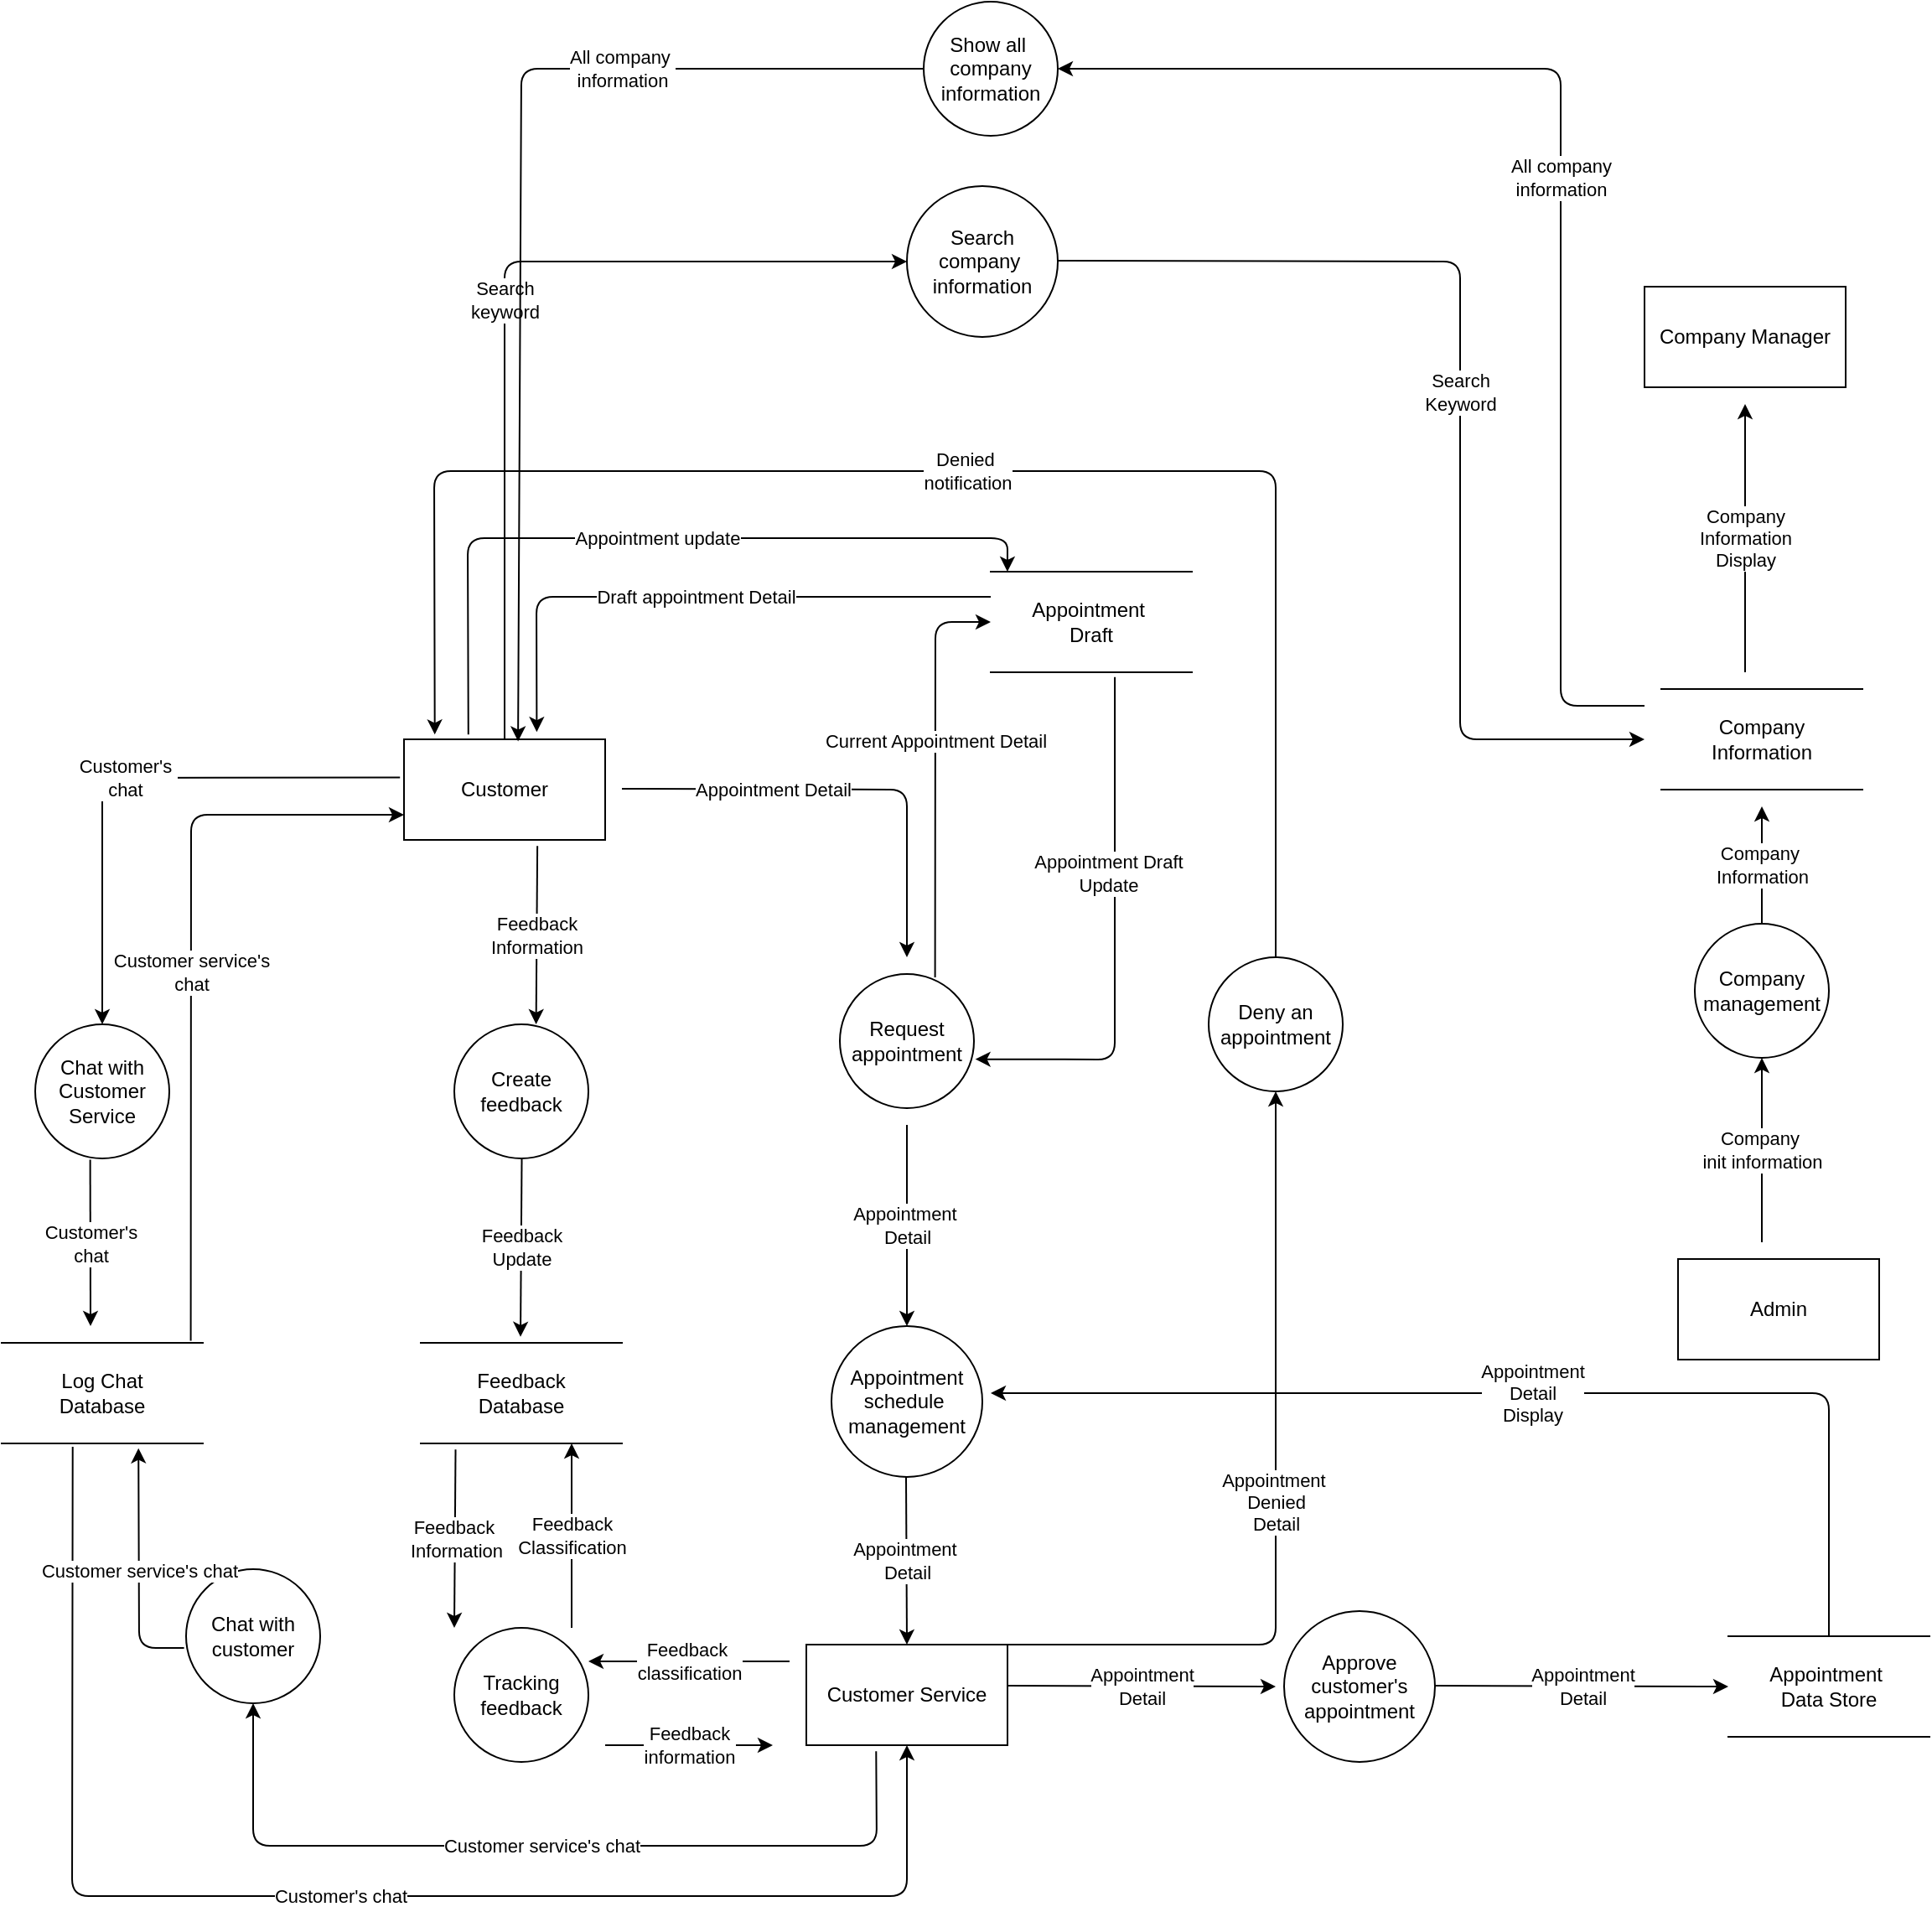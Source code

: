 <mxfile version="15.3.8" type="github">
  <diagram id="Y9sp35oUX_WYPwsPaZgL" name="Page-1">
    <mxGraphModel dx="1815" dy="1508" grid="1" gridSize="10" guides="1" tooltips="1" connect="1" arrows="1" fold="1" page="1" pageScale="1" pageWidth="850" pageHeight="1100" math="0" shadow="0">
      <root>
        <mxCell id="0" />
        <mxCell id="1" parent="0" />
        <mxCell id="DfluYqIehhC2iT8rMJxh-1" value="Customer" style="rounded=0;whiteSpace=wrap;html=1;" parent="1" vertex="1">
          <mxGeometry x="120" y="40" width="120" height="60" as="geometry" />
        </mxCell>
        <mxCell id="DfluYqIehhC2iT8rMJxh-2" value="Customer Service" style="rounded=0;whiteSpace=wrap;html=1;" parent="1" vertex="1">
          <mxGeometry x="360" y="580" width="120" height="60" as="geometry" />
        </mxCell>
        <mxCell id="DfluYqIehhC2iT8rMJxh-3" value="Company Manager" style="rounded=0;whiteSpace=wrap;html=1;" parent="1" vertex="1">
          <mxGeometry x="860" y="-230" width="120" height="60" as="geometry" />
        </mxCell>
        <mxCell id="DfluYqIehhC2iT8rMJxh-4" value="Admin" style="rounded=0;whiteSpace=wrap;html=1;" parent="1" vertex="1">
          <mxGeometry x="880" y="350" width="120" height="60" as="geometry" />
        </mxCell>
        <mxCell id="DfluYqIehhC2iT8rMJxh-6" value="Create feedback" style="ellipse;whiteSpace=wrap;html=1;aspect=fixed;" parent="1" vertex="1">
          <mxGeometry x="150" y="210" width="80" height="80" as="geometry" />
        </mxCell>
        <mxCell id="DfluYqIehhC2iT8rMJxh-7" value="Tracking feedback" style="ellipse;whiteSpace=wrap;html=1;aspect=fixed;" parent="1" vertex="1">
          <mxGeometry x="150" y="570" width="80" height="80" as="geometry" />
        </mxCell>
        <mxCell id="DfluYqIehhC2iT8rMJxh-8" value="Request appointment" style="ellipse;whiteSpace=wrap;html=1;aspect=fixed;" parent="1" vertex="1">
          <mxGeometry x="380" y="180" width="80" height="80" as="geometry" />
        </mxCell>
        <mxCell id="DfluYqIehhC2iT8rMJxh-10" value="" style="endArrow=classic;html=1;exitX=0.663;exitY=1.06;exitDx=0;exitDy=0;exitPerimeter=0;entryX=0.61;entryY=0;entryDx=0;entryDy=0;entryPerimeter=0;" parent="1" source="DfluYqIehhC2iT8rMJxh-1" target="DfluYqIehhC2iT8rMJxh-6" edge="1">
          <mxGeometry relative="1" as="geometry">
            <mxPoint x="410" y="260" as="sourcePoint" />
            <mxPoint x="510" y="260" as="targetPoint" />
          </mxGeometry>
        </mxCell>
        <mxCell id="DfluYqIehhC2iT8rMJxh-11" value="Feedback&lt;br&gt;Information" style="edgeLabel;resizable=0;html=1;align=center;verticalAlign=middle;" parent="DfluYqIehhC2iT8rMJxh-10" connectable="0" vertex="1">
          <mxGeometry relative="1" as="geometry" />
        </mxCell>
        <mxCell id="DfluYqIehhC2iT8rMJxh-12" value="" style="shape=partialRectangle;whiteSpace=wrap;html=1;left=0;right=0;fillColor=none;" parent="1" vertex="1">
          <mxGeometry x="130" y="400" width="120" height="60" as="geometry" />
        </mxCell>
        <mxCell id="DfluYqIehhC2iT8rMJxh-13" value="Feedback Database" style="text;html=1;strokeColor=none;fillColor=none;align=center;verticalAlign=middle;whiteSpace=wrap;rounded=0;" parent="1" vertex="1">
          <mxGeometry x="170" y="420" width="40" height="20" as="geometry" />
        </mxCell>
        <mxCell id="DfluYqIehhC2iT8rMJxh-14" value="" style="endArrow=classic;html=1;exitX=0.663;exitY=1.06;exitDx=0;exitDy=0;exitPerimeter=0;entryX=0.61;entryY=0;entryDx=0;entryDy=0;entryPerimeter=0;" parent="1" edge="1">
          <mxGeometry relative="1" as="geometry">
            <mxPoint x="190.26" y="290" as="sourcePoint" />
            <mxPoint x="189.5" y="396.4" as="targetPoint" />
          </mxGeometry>
        </mxCell>
        <mxCell id="DfluYqIehhC2iT8rMJxh-15" value="Feedback&lt;br&gt;Update" style="edgeLabel;resizable=0;html=1;align=center;verticalAlign=middle;" parent="DfluYqIehhC2iT8rMJxh-14" connectable="0" vertex="1">
          <mxGeometry relative="1" as="geometry" />
        </mxCell>
        <mxCell id="DfluYqIehhC2iT8rMJxh-16" value="" style="endArrow=classic;html=1;exitX=0.663;exitY=1.06;exitDx=0;exitDy=0;exitPerimeter=0;entryX=0.61;entryY=0;entryDx=0;entryDy=0;entryPerimeter=0;" parent="1" edge="1">
          <mxGeometry relative="1" as="geometry">
            <mxPoint x="150.76" y="463.6" as="sourcePoint" />
            <mxPoint x="150" y="570" as="targetPoint" />
          </mxGeometry>
        </mxCell>
        <mxCell id="DfluYqIehhC2iT8rMJxh-17" value="Feedback&amp;nbsp;&lt;br&gt;Information" style="edgeLabel;resizable=0;html=1;align=center;verticalAlign=middle;" parent="DfluYqIehhC2iT8rMJxh-16" connectable="0" vertex="1">
          <mxGeometry relative="1" as="geometry" />
        </mxCell>
        <mxCell id="DfluYqIehhC2iT8rMJxh-18" value="Appointment schedule&amp;nbsp;&lt;br&gt;management" style="ellipse;whiteSpace=wrap;html=1;aspect=fixed;" parent="1" vertex="1">
          <mxGeometry x="375" y="390" width="90" height="90" as="geometry" />
        </mxCell>
        <mxCell id="DfluYqIehhC2iT8rMJxh-19" value="" style="endArrow=classic;html=1;" parent="1" edge="1">
          <mxGeometry relative="1" as="geometry">
            <mxPoint x="240" y="640" as="sourcePoint" />
            <mxPoint x="340" y="640" as="targetPoint" />
          </mxGeometry>
        </mxCell>
        <mxCell id="DfluYqIehhC2iT8rMJxh-20" value="Feedback&lt;br&gt;information" style="edgeLabel;resizable=0;html=1;align=center;verticalAlign=middle;" parent="DfluYqIehhC2iT8rMJxh-19" connectable="0" vertex="1">
          <mxGeometry relative="1" as="geometry" />
        </mxCell>
        <mxCell id="DfluYqIehhC2iT8rMJxh-21" value="" style="endArrow=classic;html=1;" parent="1" edge="1">
          <mxGeometry relative="1" as="geometry">
            <mxPoint x="350" y="590" as="sourcePoint" />
            <mxPoint x="230" y="590" as="targetPoint" />
          </mxGeometry>
        </mxCell>
        <mxCell id="DfluYqIehhC2iT8rMJxh-22" value="Feedback&amp;nbsp;&lt;br&gt;classification" style="edgeLabel;resizable=0;html=1;align=center;verticalAlign=middle;" parent="DfluYqIehhC2iT8rMJxh-21" connectable="0" vertex="1">
          <mxGeometry relative="1" as="geometry" />
        </mxCell>
        <mxCell id="DfluYqIehhC2iT8rMJxh-23" value="" style="endArrow=classic;html=1;" parent="1" edge="1">
          <mxGeometry relative="1" as="geometry">
            <mxPoint x="220" y="570" as="sourcePoint" />
            <mxPoint x="220" y="460" as="targetPoint" />
          </mxGeometry>
        </mxCell>
        <mxCell id="DfluYqIehhC2iT8rMJxh-24" value="Feedback&lt;br&gt;Classification" style="edgeLabel;resizable=0;html=1;align=center;verticalAlign=middle;" parent="DfluYqIehhC2iT8rMJxh-23" connectable="0" vertex="1">
          <mxGeometry relative="1" as="geometry" />
        </mxCell>
        <mxCell id="DfluYqIehhC2iT8rMJxh-25" value="" style="shape=partialRectangle;whiteSpace=wrap;html=1;left=0;right=0;fillColor=none;" parent="1" vertex="1">
          <mxGeometry x="910" y="575" width="120" height="60" as="geometry" />
        </mxCell>
        <mxCell id="DfluYqIehhC2iT8rMJxh-26" value="Appointment&amp;nbsp;&lt;br&gt;Data Store" style="text;html=1;strokeColor=none;fillColor=none;align=center;verticalAlign=middle;whiteSpace=wrap;rounded=0;" parent="1" vertex="1">
          <mxGeometry x="950" y="595" width="40" height="20" as="geometry" />
        </mxCell>
        <mxCell id="DfluYqIehhC2iT8rMJxh-27" value="" style="endArrow=classic;html=1;" parent="1" edge="1">
          <mxGeometry relative="1" as="geometry">
            <mxPoint x="250" y="69.5" as="sourcePoint" />
            <mxPoint x="420" y="170" as="targetPoint" />
            <Array as="points">
              <mxPoint x="420" y="70" />
            </Array>
          </mxGeometry>
        </mxCell>
        <mxCell id="DfluYqIehhC2iT8rMJxh-28" value="Appointment Detail" style="edgeLabel;resizable=0;html=1;align=center;verticalAlign=middle;" parent="DfluYqIehhC2iT8rMJxh-27" connectable="0" vertex="1">
          <mxGeometry relative="1" as="geometry">
            <mxPoint x="-45" as="offset" />
          </mxGeometry>
        </mxCell>
        <mxCell id="DfluYqIehhC2iT8rMJxh-29" value="" style="endArrow=classic;html=1;" parent="1" edge="1">
          <mxGeometry relative="1" as="geometry">
            <mxPoint x="420" y="270" as="sourcePoint" />
            <mxPoint x="420" y="390" as="targetPoint" />
          </mxGeometry>
        </mxCell>
        <mxCell id="DfluYqIehhC2iT8rMJxh-30" value="Appointment&amp;nbsp;&lt;br&gt;Detail" style="edgeLabel;resizable=0;html=1;align=center;verticalAlign=middle;" parent="DfluYqIehhC2iT8rMJxh-29" connectable="0" vertex="1">
          <mxGeometry relative="1" as="geometry" />
        </mxCell>
        <mxCell id="DfluYqIehhC2iT8rMJxh-31" value="" style="endArrow=classic;html=1;" parent="1" edge="1">
          <mxGeometry relative="1" as="geometry">
            <mxPoint x="419.5" y="480" as="sourcePoint" />
            <mxPoint x="420" y="580" as="targetPoint" />
          </mxGeometry>
        </mxCell>
        <mxCell id="DfluYqIehhC2iT8rMJxh-32" value="Appointment&amp;nbsp;&lt;br&gt;Detail" style="edgeLabel;resizable=0;html=1;align=center;verticalAlign=middle;" parent="DfluYqIehhC2iT8rMJxh-31" connectable="0" vertex="1">
          <mxGeometry relative="1" as="geometry" />
        </mxCell>
        <mxCell id="DfluYqIehhC2iT8rMJxh-33" value="Approve customer&#39;s appointment" style="ellipse;whiteSpace=wrap;html=1;aspect=fixed;" parent="1" vertex="1">
          <mxGeometry x="645" y="560" width="90" height="90" as="geometry" />
        </mxCell>
        <mxCell id="DfluYqIehhC2iT8rMJxh-34" value="" style="endArrow=classic;html=1;" parent="1" edge="1">
          <mxGeometry relative="1" as="geometry">
            <mxPoint x="480" y="604.5" as="sourcePoint" />
            <mxPoint x="640" y="605" as="targetPoint" />
          </mxGeometry>
        </mxCell>
        <mxCell id="DfluYqIehhC2iT8rMJxh-35" value="Appointment&lt;br&gt;Detail" style="edgeLabel;resizable=0;html=1;align=center;verticalAlign=middle;" parent="DfluYqIehhC2iT8rMJxh-34" connectable="0" vertex="1">
          <mxGeometry relative="1" as="geometry" />
        </mxCell>
        <mxCell id="DfluYqIehhC2iT8rMJxh-36" value="" style="endArrow=classic;html=1;entryX=0;entryY=0.5;entryDx=0;entryDy=0;" parent="1" target="DfluYqIehhC2iT8rMJxh-25" edge="1">
          <mxGeometry relative="1" as="geometry">
            <mxPoint x="735" y="604.5" as="sourcePoint" />
            <mxPoint x="840" y="605" as="targetPoint" />
          </mxGeometry>
        </mxCell>
        <mxCell id="DfluYqIehhC2iT8rMJxh-37" value="Appointment&lt;br&gt;Detail" style="edgeLabel;resizable=0;html=1;align=center;verticalAlign=middle;" parent="DfluYqIehhC2iT8rMJxh-36" connectable="0" vertex="1">
          <mxGeometry relative="1" as="geometry" />
        </mxCell>
        <mxCell id="DfluYqIehhC2iT8rMJxh-44" value="" style="endArrow=classic;html=1;exitX=0.5;exitY=0;exitDx=0;exitDy=0;" parent="1" source="DfluYqIehhC2iT8rMJxh-25" edge="1">
          <mxGeometry relative="1" as="geometry">
            <mxPoint x="570" y="530" as="sourcePoint" />
            <mxPoint x="470" y="430" as="targetPoint" />
            <Array as="points">
              <mxPoint x="970" y="430" />
            </Array>
          </mxGeometry>
        </mxCell>
        <mxCell id="DfluYqIehhC2iT8rMJxh-45" value="Appointment&lt;br&gt;Detail&lt;br&gt;Display" style="edgeLabel;resizable=0;html=1;align=center;verticalAlign=middle;" parent="DfluYqIehhC2iT8rMJxh-44" connectable="0" vertex="1">
          <mxGeometry relative="1" as="geometry" />
        </mxCell>
        <mxCell id="DfluYqIehhC2iT8rMJxh-46" value="" style="shape=partialRectangle;whiteSpace=wrap;html=1;left=0;right=0;fillColor=none;" parent="1" vertex="1">
          <mxGeometry x="-120" y="400" width="120" height="60" as="geometry" />
        </mxCell>
        <mxCell id="DfluYqIehhC2iT8rMJxh-47" value="Log Chat Database" style="text;html=1;strokeColor=none;fillColor=none;align=center;verticalAlign=middle;whiteSpace=wrap;rounded=0;" parent="1" vertex="1">
          <mxGeometry x="-80" y="420" width="40" height="20" as="geometry" />
        </mxCell>
        <mxCell id="DfluYqIehhC2iT8rMJxh-48" value="Chat with Customer Service" style="ellipse;whiteSpace=wrap;html=1;aspect=fixed;" parent="1" vertex="1">
          <mxGeometry x="-100" y="210" width="80" height="80" as="geometry" />
        </mxCell>
        <mxCell id="DfluYqIehhC2iT8rMJxh-49" value="" style="endArrow=classic;html=1;exitX=1;exitY=0;exitDx=0;exitDy=0;" parent="1" source="DfluYqIehhC2iT8rMJxh-2" target="DfluYqIehhC2iT8rMJxh-51" edge="1">
          <mxGeometry relative="1" as="geometry">
            <mxPoint x="460" y="400" as="sourcePoint" />
            <mxPoint x="610" y="260" as="targetPoint" />
            <Array as="points">
              <mxPoint x="640" y="580" />
            </Array>
          </mxGeometry>
        </mxCell>
        <mxCell id="DfluYqIehhC2iT8rMJxh-50" value="Appointment&amp;nbsp;&lt;br&gt;Denied&lt;br&gt;Detail" style="edgeLabel;resizable=0;html=1;align=center;verticalAlign=middle;" parent="DfluYqIehhC2iT8rMJxh-49" connectable="0" vertex="1">
          <mxGeometry relative="1" as="geometry" />
        </mxCell>
        <mxCell id="DfluYqIehhC2iT8rMJxh-51" value="Deny an appointment" style="ellipse;whiteSpace=wrap;html=1;aspect=fixed;" parent="1" vertex="1">
          <mxGeometry x="600" y="170" width="80" height="80" as="geometry" />
        </mxCell>
        <mxCell id="DfluYqIehhC2iT8rMJxh-52" value="" style="endArrow=classic;html=1;entryX=0.153;entryY=-0.047;entryDx=0;entryDy=0;entryPerimeter=0;exitX=0.5;exitY=0;exitDx=0;exitDy=0;" parent="1" source="DfluYqIehhC2iT8rMJxh-51" target="DfluYqIehhC2iT8rMJxh-1" edge="1">
          <mxGeometry relative="1" as="geometry">
            <mxPoint x="610" y="170" as="sourcePoint" />
            <mxPoint x="610" y="40" as="targetPoint" />
            <Array as="points">
              <mxPoint x="640" y="-120" />
              <mxPoint x="138" y="-120" />
            </Array>
          </mxGeometry>
        </mxCell>
        <mxCell id="DfluYqIehhC2iT8rMJxh-53" value="Denied&amp;nbsp;&lt;br&gt;notification" style="edgeLabel;resizable=0;html=1;align=center;verticalAlign=middle;" parent="DfluYqIehhC2iT8rMJxh-52" connectable="0" vertex="1">
          <mxGeometry relative="1" as="geometry" />
        </mxCell>
        <mxCell id="DfluYqIehhC2iT8rMJxh-54" value="" style="endArrow=classic;html=1;exitX=-0.02;exitY=0.38;exitDx=0;exitDy=0;exitPerimeter=0;entryX=0.5;entryY=0;entryDx=0;entryDy=0;" parent="1" source="DfluYqIehhC2iT8rMJxh-1" target="DfluYqIehhC2iT8rMJxh-48" edge="1">
          <mxGeometry relative="1" as="geometry">
            <mxPoint x="40" y="180" as="sourcePoint" />
            <mxPoint x="140" y="180" as="targetPoint" />
            <Array as="points">
              <mxPoint x="-60" y="63" />
            </Array>
          </mxGeometry>
        </mxCell>
        <mxCell id="DfluYqIehhC2iT8rMJxh-55" value="Customer&#39;s&amp;nbsp;&lt;br&gt;chat&amp;nbsp;" style="edgeLabel;resizable=0;html=1;align=center;verticalAlign=middle;" parent="DfluYqIehhC2iT8rMJxh-54" connectable="0" vertex="1">
          <mxGeometry relative="1" as="geometry" />
        </mxCell>
        <mxCell id="DfluYqIehhC2iT8rMJxh-56" value="" style="endArrow=classic;html=1;exitX=0.41;exitY=1.01;exitDx=0;exitDy=0;exitPerimeter=0;" parent="1" source="DfluYqIehhC2iT8rMJxh-48" edge="1">
          <mxGeometry relative="1" as="geometry">
            <mxPoint x="40" y="360" as="sourcePoint" />
            <mxPoint x="-67" y="390" as="targetPoint" />
          </mxGeometry>
        </mxCell>
        <mxCell id="DfluYqIehhC2iT8rMJxh-57" value="Customer&#39;s&lt;br&gt;chat" style="edgeLabel;resizable=0;html=1;align=center;verticalAlign=middle;" parent="DfluYqIehhC2iT8rMJxh-56" connectable="0" vertex="1">
          <mxGeometry relative="1" as="geometry" />
        </mxCell>
        <mxCell id="DfluYqIehhC2iT8rMJxh-58" value="" style="endArrow=classic;html=1;exitX=0.353;exitY=1.033;exitDx=0;exitDy=0;exitPerimeter=0;entryX=0.5;entryY=1;entryDx=0;entryDy=0;" parent="1" source="DfluYqIehhC2iT8rMJxh-46" target="DfluYqIehhC2iT8rMJxh-2" edge="1">
          <mxGeometry relative="1" as="geometry">
            <mxPoint x="40" y="560" as="sourcePoint" />
            <mxPoint x="140" y="560" as="targetPoint" />
            <Array as="points">
              <mxPoint x="-78" y="730" />
              <mxPoint x="420" y="730" />
            </Array>
          </mxGeometry>
        </mxCell>
        <mxCell id="DfluYqIehhC2iT8rMJxh-59" value="Customer&#39;s chat" style="edgeLabel;resizable=0;html=1;align=center;verticalAlign=middle;" parent="DfluYqIehhC2iT8rMJxh-58" connectable="0" vertex="1">
          <mxGeometry relative="1" as="geometry" />
        </mxCell>
        <mxCell id="DfluYqIehhC2iT8rMJxh-60" value="" style="endArrow=classic;html=1;exitX=0.347;exitY=1.06;exitDx=0;exitDy=0;exitPerimeter=0;" parent="1" source="DfluYqIehhC2iT8rMJxh-2" target="DfluYqIehhC2iT8rMJxh-62" edge="1">
          <mxGeometry relative="1" as="geometry">
            <mxPoint x="40" y="660" as="sourcePoint" />
            <mxPoint x="140" y="660" as="targetPoint" />
            <Array as="points">
              <mxPoint x="402" y="700" />
              <mxPoint x="30" y="700" />
            </Array>
          </mxGeometry>
        </mxCell>
        <mxCell id="DfluYqIehhC2iT8rMJxh-61" value="Customer service&#39;s chat" style="edgeLabel;resizable=0;html=1;align=center;verticalAlign=middle;" parent="DfluYqIehhC2iT8rMJxh-60" connectable="0" vertex="1">
          <mxGeometry relative="1" as="geometry" />
        </mxCell>
        <mxCell id="DfluYqIehhC2iT8rMJxh-62" value="Chat with customer" style="ellipse;whiteSpace=wrap;html=1;aspect=fixed;" parent="1" vertex="1">
          <mxGeometry x="-10" y="535" width="80" height="80" as="geometry" />
        </mxCell>
        <mxCell id="DfluYqIehhC2iT8rMJxh-63" value="" style="endArrow=classic;html=1;exitX=-0.015;exitY=0.588;exitDx=0;exitDy=0;entryX=0.68;entryY=1.047;entryDx=0;entryDy=0;entryPerimeter=0;exitPerimeter=0;" parent="1" source="DfluYqIehhC2iT8rMJxh-62" target="DfluYqIehhC2iT8rMJxh-46" edge="1">
          <mxGeometry relative="1" as="geometry">
            <mxPoint x="40" y="550" as="sourcePoint" />
            <mxPoint x="140" y="550" as="targetPoint" />
            <Array as="points">
              <mxPoint x="-38" y="582" />
            </Array>
          </mxGeometry>
        </mxCell>
        <mxCell id="DfluYqIehhC2iT8rMJxh-64" value="Customer service&#39;s chat" style="edgeLabel;resizable=0;html=1;align=center;verticalAlign=middle;" parent="DfluYqIehhC2iT8rMJxh-63" connectable="0" vertex="1">
          <mxGeometry relative="1" as="geometry" />
        </mxCell>
        <mxCell id="DfluYqIehhC2iT8rMJxh-67" value="" style="endArrow=classic;html=1;entryX=0;entryY=0.75;entryDx=0;entryDy=0;exitX=0.94;exitY=-0.02;exitDx=0;exitDy=0;exitPerimeter=0;" parent="1" source="DfluYqIehhC2iT8rMJxh-46" target="DfluYqIehhC2iT8rMJxh-1" edge="1">
          <mxGeometry relative="1" as="geometry">
            <mxPoint x="30" y="530" as="sourcePoint" />
            <mxPoint x="140" y="250" as="targetPoint" />
            <Array as="points">
              <mxPoint x="-7" y="85" />
            </Array>
          </mxGeometry>
        </mxCell>
        <mxCell id="DfluYqIehhC2iT8rMJxh-68" value="Customer service&#39;s&lt;br&gt;chat" style="edgeLabel;resizable=0;html=1;align=center;verticalAlign=middle;" parent="DfluYqIehhC2iT8rMJxh-67" connectable="0" vertex="1">
          <mxGeometry relative="1" as="geometry" />
        </mxCell>
        <mxCell id="DfluYqIehhC2iT8rMJxh-69" value="" style="shape=partialRectangle;whiteSpace=wrap;html=1;left=0;right=0;fillColor=none;" parent="1" vertex="1">
          <mxGeometry x="870" y="10" width="120" height="60" as="geometry" />
        </mxCell>
        <mxCell id="DfluYqIehhC2iT8rMJxh-70" value="Company Information" style="text;html=1;strokeColor=none;fillColor=none;align=center;verticalAlign=middle;whiteSpace=wrap;rounded=0;" parent="1" vertex="1">
          <mxGeometry x="910" y="30" width="40" height="20" as="geometry" />
        </mxCell>
        <mxCell id="DfluYqIehhC2iT8rMJxh-71" value="" style="shape=partialRectangle;whiteSpace=wrap;html=1;left=0;right=0;fillColor=none;" parent="1" vertex="1">
          <mxGeometry x="470" y="-60" width="120" height="60" as="geometry" />
        </mxCell>
        <mxCell id="DfluYqIehhC2iT8rMJxh-72" value="Appointment&amp;nbsp;&lt;br&gt;Draft" style="text;html=1;strokeColor=none;fillColor=none;align=center;verticalAlign=middle;whiteSpace=wrap;rounded=0;" parent="1" vertex="1">
          <mxGeometry x="510" y="-40" width="40" height="20" as="geometry" />
        </mxCell>
        <mxCell id="DfluYqIehhC2iT8rMJxh-73" value="" style="endArrow=classic;html=1;exitX=0.71;exitY=0.025;exitDx=0;exitDy=0;exitPerimeter=0;entryX=0;entryY=0.5;entryDx=0;entryDy=0;" parent="1" source="DfluYqIehhC2iT8rMJxh-8" target="DfluYqIehhC2iT8rMJxh-71" edge="1">
          <mxGeometry relative="1" as="geometry">
            <mxPoint x="350" y="150" as="sourcePoint" />
            <mxPoint x="450" y="150" as="targetPoint" />
            <Array as="points">
              <mxPoint x="437" y="-30" />
            </Array>
          </mxGeometry>
        </mxCell>
        <mxCell id="DfluYqIehhC2iT8rMJxh-74" value="Current Appointment Detail" style="edgeLabel;resizable=0;html=1;align=center;verticalAlign=middle;" parent="DfluYqIehhC2iT8rMJxh-73" connectable="0" vertex="1">
          <mxGeometry relative="1" as="geometry">
            <mxPoint y="-19" as="offset" />
          </mxGeometry>
        </mxCell>
        <mxCell id="DfluYqIehhC2iT8rMJxh-75" value="" style="endArrow=classic;html=1;exitX=0;exitY=0.25;exitDx=0;exitDy=0;entryX=0.66;entryY=-0.073;entryDx=0;entryDy=0;entryPerimeter=0;" parent="1" source="DfluYqIehhC2iT8rMJxh-71" target="DfluYqIehhC2iT8rMJxh-1" edge="1">
          <mxGeometry relative="1" as="geometry">
            <mxPoint x="350" y="150" as="sourcePoint" />
            <mxPoint x="450" y="150" as="targetPoint" />
            <Array as="points">
              <mxPoint x="199" y="-45" />
            </Array>
          </mxGeometry>
        </mxCell>
        <mxCell id="DfluYqIehhC2iT8rMJxh-76" value="Draft appointment Detail" style="edgeLabel;resizable=0;html=1;align=center;verticalAlign=middle;" parent="DfluYqIehhC2iT8rMJxh-75" connectable="0" vertex="1">
          <mxGeometry relative="1" as="geometry" />
        </mxCell>
        <mxCell id="DfluYqIehhC2iT8rMJxh-77" value="" style="endArrow=classic;html=1;exitX=0.32;exitY=-0.047;exitDx=0;exitDy=0;exitPerimeter=0;entryX=0.083;entryY=0;entryDx=0;entryDy=0;entryPerimeter=0;" parent="1" source="DfluYqIehhC2iT8rMJxh-1" target="DfluYqIehhC2iT8rMJxh-71" edge="1">
          <mxGeometry relative="1" as="geometry">
            <mxPoint x="350" y="150" as="sourcePoint" />
            <mxPoint x="450" y="150" as="targetPoint" />
            <Array as="points">
              <mxPoint x="158" y="-80" />
              <mxPoint x="480" y="-80" />
            </Array>
          </mxGeometry>
        </mxCell>
        <mxCell id="DfluYqIehhC2iT8rMJxh-78" value="Appointment update" style="edgeLabel;resizable=0;html=1;align=center;verticalAlign=middle;" parent="DfluYqIehhC2iT8rMJxh-77" connectable="0" vertex="1">
          <mxGeometry relative="1" as="geometry" />
        </mxCell>
        <mxCell id="DfluYqIehhC2iT8rMJxh-79" value="" style="endArrow=classic;html=1;exitX=0.617;exitY=1.047;exitDx=0;exitDy=0;exitPerimeter=0;entryX=1.01;entryY=0.635;entryDx=0;entryDy=0;entryPerimeter=0;" parent="1" source="DfluYqIehhC2iT8rMJxh-71" target="DfluYqIehhC2iT8rMJxh-8" edge="1">
          <mxGeometry relative="1" as="geometry">
            <mxPoint x="350" y="150" as="sourcePoint" />
            <mxPoint x="450" y="150" as="targetPoint" />
            <Array as="points">
              <mxPoint x="544" y="231" />
            </Array>
          </mxGeometry>
        </mxCell>
        <mxCell id="DfluYqIehhC2iT8rMJxh-80" value="Appointment Draft&lt;br&gt;Update" style="edgeLabel;resizable=0;html=1;align=center;verticalAlign=middle;" parent="DfluYqIehhC2iT8rMJxh-79" connectable="0" vertex="1">
          <mxGeometry relative="1" as="geometry">
            <mxPoint x="-4" y="-39" as="offset" />
          </mxGeometry>
        </mxCell>
        <mxCell id="DfluYqIehhC2iT8rMJxh-81" value="" style="endArrow=classic;html=1;" parent="1" edge="1">
          <mxGeometry relative="1" as="geometry">
            <mxPoint x="930" y="340" as="sourcePoint" />
            <mxPoint x="930" y="230" as="targetPoint" />
          </mxGeometry>
        </mxCell>
        <mxCell id="DfluYqIehhC2iT8rMJxh-82" value="Company&amp;nbsp;&lt;br&gt;init information" style="edgeLabel;resizable=0;html=1;align=center;verticalAlign=middle;" parent="DfluYqIehhC2iT8rMJxh-81" connectable="0" vertex="1">
          <mxGeometry relative="1" as="geometry" />
        </mxCell>
        <mxCell id="DfluYqIehhC2iT8rMJxh-83" value="Company management" style="ellipse;whiteSpace=wrap;html=1;aspect=fixed;" parent="1" vertex="1">
          <mxGeometry x="890" y="150" width="80" height="80" as="geometry" />
        </mxCell>
        <mxCell id="DfluYqIehhC2iT8rMJxh-84" value="" style="endArrow=classic;html=1;exitX=0.5;exitY=0;exitDx=0;exitDy=0;" parent="1" source="DfluYqIehhC2iT8rMJxh-83" edge="1">
          <mxGeometry relative="1" as="geometry">
            <mxPoint x="770" y="130" as="sourcePoint" />
            <mxPoint x="930" y="80" as="targetPoint" />
          </mxGeometry>
        </mxCell>
        <mxCell id="DfluYqIehhC2iT8rMJxh-85" value="Company&amp;nbsp;&lt;br&gt;Information" style="edgeLabel;resizable=0;html=1;align=center;verticalAlign=middle;" parent="DfluYqIehhC2iT8rMJxh-84" connectable="0" vertex="1">
          <mxGeometry relative="1" as="geometry" />
        </mxCell>
        <mxCell id="DfluYqIehhC2iT8rMJxh-86" value="" style="endArrow=classic;html=1;" parent="1" edge="1">
          <mxGeometry relative="1" as="geometry">
            <mxPoint x="920" as="sourcePoint" />
            <mxPoint x="920" y="-160" as="targetPoint" />
          </mxGeometry>
        </mxCell>
        <mxCell id="DfluYqIehhC2iT8rMJxh-87" value="Company&lt;br&gt;Information&lt;br&gt;Display" style="edgeLabel;resizable=0;html=1;align=center;verticalAlign=middle;" parent="DfluYqIehhC2iT8rMJxh-86" connectable="0" vertex="1">
          <mxGeometry relative="1" as="geometry" />
        </mxCell>
        <mxCell id="DfluYqIehhC2iT8rMJxh-88" value="Search company&amp;nbsp;&lt;br&gt;information" style="ellipse;whiteSpace=wrap;html=1;aspect=fixed;" parent="1" vertex="1">
          <mxGeometry x="420" y="-290" width="90" height="90" as="geometry" />
        </mxCell>
        <mxCell id="DfluYqIehhC2iT8rMJxh-89" value="" style="endArrow=classic;html=1;exitX=0.5;exitY=0;exitDx=0;exitDy=0;entryX=0;entryY=0.5;entryDx=0;entryDy=0;" parent="1" source="DfluYqIehhC2iT8rMJxh-1" target="DfluYqIehhC2iT8rMJxh-88" edge="1">
          <mxGeometry relative="1" as="geometry">
            <mxPoint x="480" y="-100" as="sourcePoint" />
            <mxPoint x="580" y="-100" as="targetPoint" />
            <Array as="points">
              <mxPoint x="180" y="-245" />
            </Array>
          </mxGeometry>
        </mxCell>
        <mxCell id="DfluYqIehhC2iT8rMJxh-90" value="Search&lt;br&gt;keyword" style="edgeLabel;resizable=0;html=1;align=center;verticalAlign=middle;" parent="DfluYqIehhC2iT8rMJxh-89" connectable="0" vertex="1">
          <mxGeometry relative="1" as="geometry" />
        </mxCell>
        <mxCell id="DfluYqIehhC2iT8rMJxh-91" value="" style="endArrow=classic;html=1;" parent="1" edge="1">
          <mxGeometry relative="1" as="geometry">
            <mxPoint x="510" y="-245.5" as="sourcePoint" />
            <mxPoint x="860" y="40" as="targetPoint" />
            <Array as="points">
              <mxPoint x="750" y="-245" />
              <mxPoint x="750" y="40" />
            </Array>
          </mxGeometry>
        </mxCell>
        <mxCell id="DfluYqIehhC2iT8rMJxh-92" value="Search&lt;br&gt;Keyword" style="edgeLabel;resizable=0;html=1;align=center;verticalAlign=middle;" parent="DfluYqIehhC2iT8rMJxh-91" connectable="0" vertex="1">
          <mxGeometry relative="1" as="geometry" />
        </mxCell>
        <mxCell id="DfluYqIehhC2iT8rMJxh-93" value="" style="endArrow=classic;html=1;" parent="1" edge="1">
          <mxGeometry relative="1" as="geometry">
            <mxPoint x="860" y="20" as="sourcePoint" />
            <mxPoint x="510" y="-360" as="targetPoint" />
            <Array as="points">
              <mxPoint x="810" y="20" />
              <mxPoint x="810" y="-360" />
            </Array>
          </mxGeometry>
        </mxCell>
        <mxCell id="DfluYqIehhC2iT8rMJxh-94" value="All company&lt;br&gt;information" style="edgeLabel;resizable=0;html=1;align=center;verticalAlign=middle;" parent="DfluYqIehhC2iT8rMJxh-93" connectable="0" vertex="1">
          <mxGeometry relative="1" as="geometry" />
        </mxCell>
        <mxCell id="DfluYqIehhC2iT8rMJxh-95" value="Show all&amp;nbsp;&lt;br&gt;company information" style="ellipse;whiteSpace=wrap;html=1;aspect=fixed;" parent="1" vertex="1">
          <mxGeometry x="430" y="-400" width="80" height="80" as="geometry" />
        </mxCell>
        <mxCell id="DfluYqIehhC2iT8rMJxh-96" value="" style="endArrow=classic;html=1;exitX=0;exitY=0.5;exitDx=0;exitDy=0;entryX=0.567;entryY=0.02;entryDx=0;entryDy=0;entryPerimeter=0;" parent="1" source="DfluYqIehhC2iT8rMJxh-95" target="DfluYqIehhC2iT8rMJxh-1" edge="1">
          <mxGeometry relative="1" as="geometry">
            <mxPoint x="340" y="-280" as="sourcePoint" />
            <mxPoint x="340" y="-40" as="targetPoint" />
            <Array as="points">
              <mxPoint x="190" y="-360" />
            </Array>
          </mxGeometry>
        </mxCell>
        <mxCell id="DfluYqIehhC2iT8rMJxh-97" value="All company&amp;nbsp;&lt;br&gt;information" style="edgeLabel;resizable=0;html=1;align=center;verticalAlign=middle;" parent="DfluYqIehhC2iT8rMJxh-96" connectable="0" vertex="1">
          <mxGeometry relative="1" as="geometry">
            <mxPoint x="60" y="-81" as="offset" />
          </mxGeometry>
        </mxCell>
      </root>
    </mxGraphModel>
  </diagram>
</mxfile>
